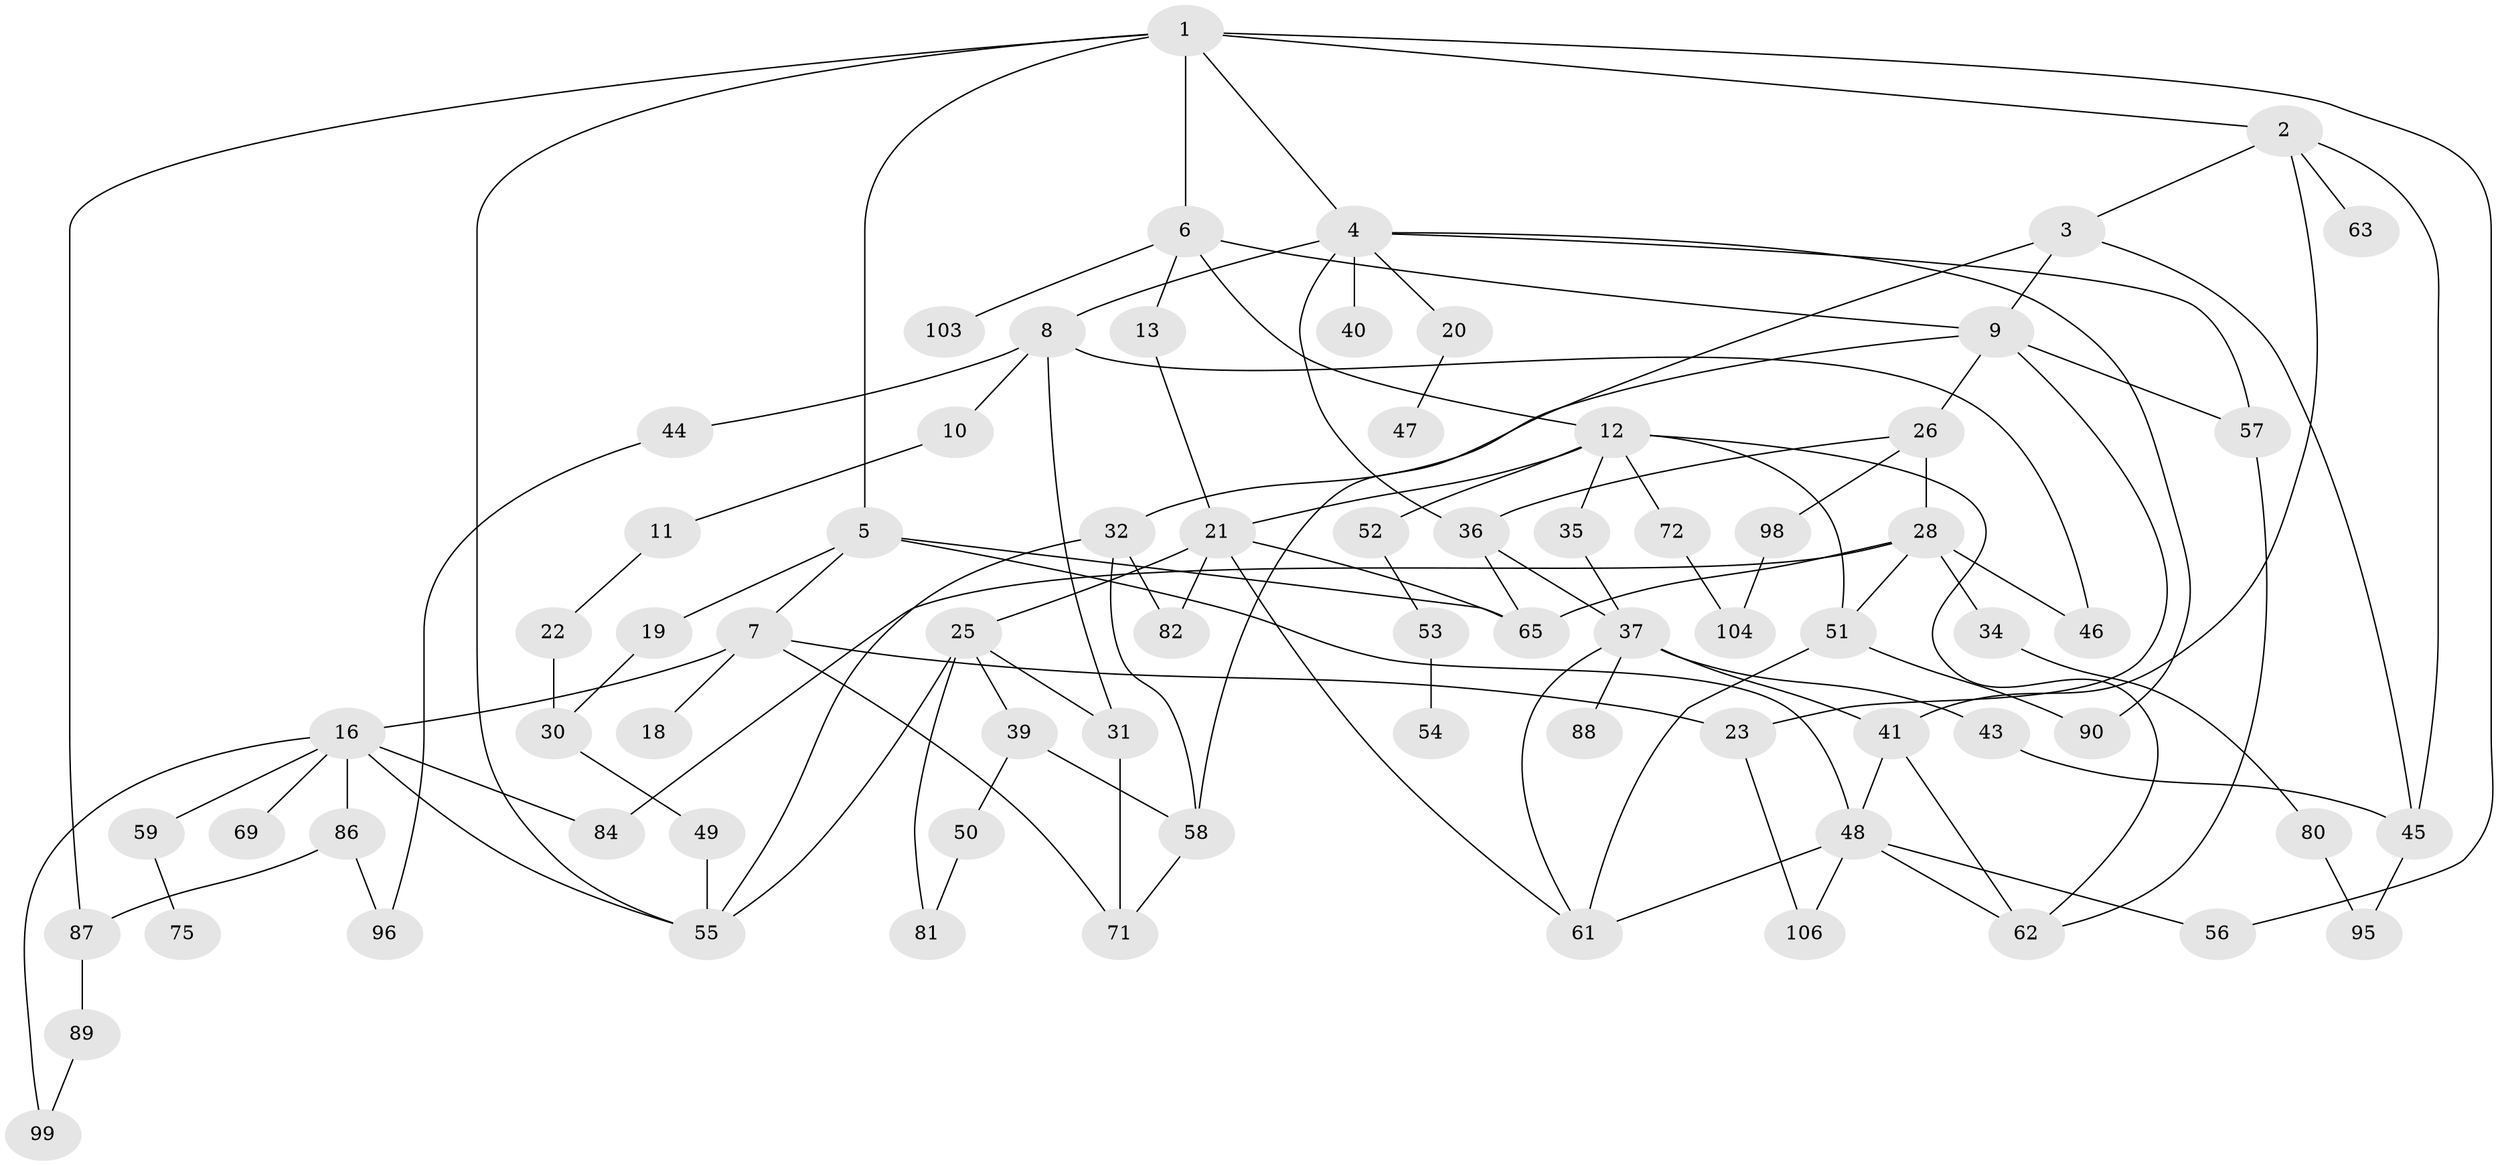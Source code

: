 // Generated by graph-tools (version 1.1) at 2025/51/02/27/25 19:51:38]
// undirected, 74 vertices, 115 edges
graph export_dot {
graph [start="1"]
  node [color=gray90,style=filled];
  1 [super="+107"];
  2 [super="+24"];
  3;
  4 [super="+33"];
  5;
  6 [super="+42"];
  7 [super="+15"];
  8;
  9 [super="+17"];
  10 [super="+14"];
  11;
  12 [super="+38"];
  13;
  16 [super="+27"];
  18;
  19;
  20;
  21 [super="+76"];
  22;
  23 [super="+101"];
  25 [super="+29"];
  26 [super="+91"];
  28 [super="+67"];
  30;
  31 [super="+100"];
  32 [super="+79"];
  34 [super="+64"];
  35;
  36 [super="+102"];
  37 [super="+94"];
  39 [super="+73"];
  40;
  41 [super="+78"];
  43;
  44 [super="+97"];
  45 [super="+83"];
  46;
  47;
  48 [super="+74"];
  49 [super="+70"];
  50;
  51 [super="+68"];
  52;
  53 [super="+77"];
  54;
  55;
  56;
  57 [super="+85"];
  58 [super="+60"];
  59;
  61;
  62 [super="+93"];
  63;
  65 [super="+66"];
  69;
  71;
  72;
  75;
  80;
  81;
  82;
  84;
  86;
  87 [super="+92"];
  88;
  89;
  90;
  95;
  96;
  98;
  99 [super="+105"];
  103;
  104;
  106;
  1 -- 2;
  1 -- 4;
  1 -- 5;
  1 -- 6;
  1 -- 56;
  1 -- 87;
  1 -- 55;
  2 -- 3;
  2 -- 41;
  2 -- 45;
  2 -- 63;
  3 -- 9;
  3 -- 58;
  3 -- 45;
  4 -- 8;
  4 -- 20;
  4 -- 40;
  4 -- 57;
  4 -- 90;
  4 -- 36;
  5 -- 7;
  5 -- 19;
  5 -- 48;
  5 -- 65;
  6 -- 12;
  6 -- 13;
  6 -- 9;
  6 -- 103;
  7 -- 16;
  7 -- 18;
  7 -- 23;
  7 -- 71;
  8 -- 10;
  8 -- 44;
  8 -- 46;
  8 -- 31;
  9 -- 26;
  9 -- 32;
  9 -- 23;
  9 -- 57;
  10 -- 11;
  11 -- 22;
  12 -- 21;
  12 -- 35;
  12 -- 51;
  12 -- 62;
  12 -- 72;
  12 -- 52;
  13 -- 21;
  16 -- 59;
  16 -- 69;
  16 -- 86;
  16 -- 99;
  16 -- 84;
  16 -- 55;
  19 -- 30;
  20 -- 47;
  21 -- 25;
  21 -- 61;
  21 -- 82;
  21 -- 65;
  22 -- 30;
  23 -- 106;
  25 -- 31;
  25 -- 55;
  25 -- 81;
  25 -- 39;
  26 -- 28 [weight=2];
  26 -- 36;
  26 -- 98;
  28 -- 34;
  28 -- 65;
  28 -- 84;
  28 -- 46;
  28 -- 51;
  30 -- 49;
  31 -- 71;
  32 -- 55;
  32 -- 58;
  32 -- 82;
  34 -- 80;
  35 -- 37;
  36 -- 37;
  36 -- 65;
  37 -- 41;
  37 -- 43;
  37 -- 88;
  37 -- 61;
  39 -- 50;
  39 -- 58;
  41 -- 48;
  41 -- 62;
  43 -- 45;
  44 -- 96;
  45 -- 95;
  48 -- 61;
  48 -- 56;
  48 -- 106;
  48 -- 62;
  49 -- 55;
  50 -- 81;
  51 -- 90;
  51 -- 61;
  52 -- 53;
  53 -- 54;
  57 -- 62;
  58 -- 71;
  59 -- 75;
  72 -- 104;
  80 -- 95;
  86 -- 87;
  86 -- 96;
  87 -- 89;
  89 -- 99;
  98 -- 104;
}
